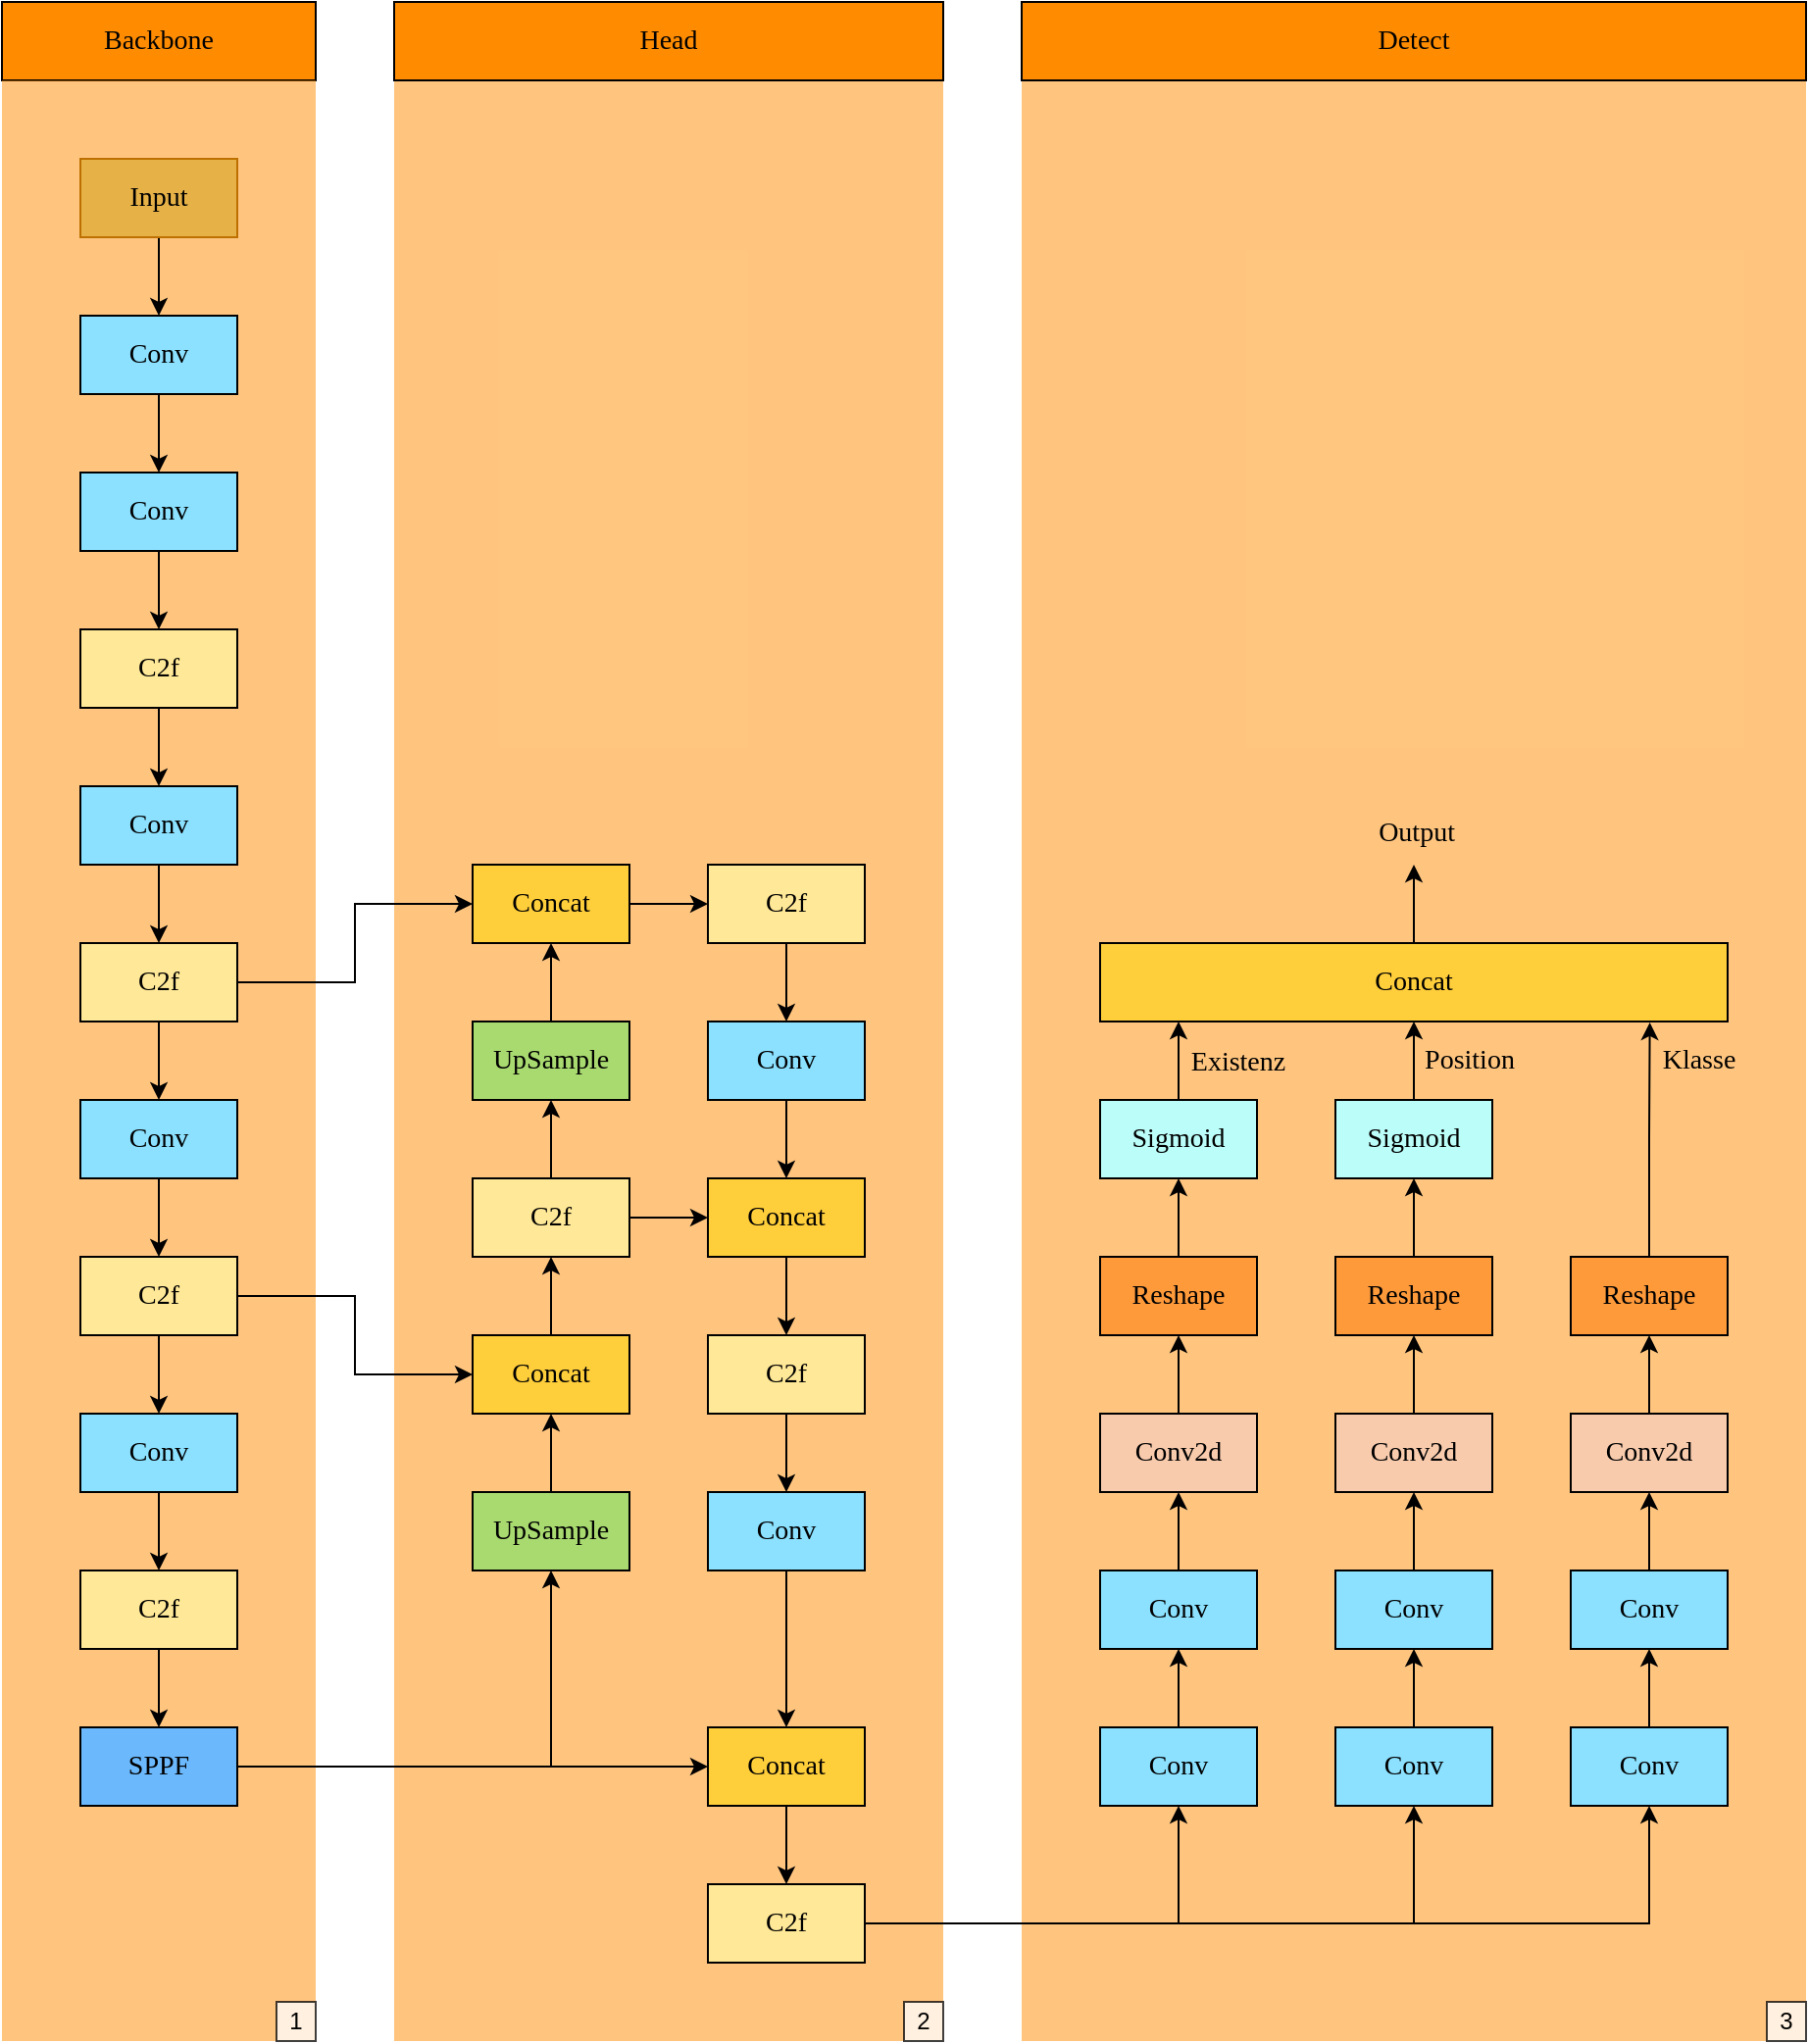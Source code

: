 <mxfile version="26.1.1">
  <diagram name="Page-1" id="Sx1y8OctJ_QJsXsDePiW">
    <mxGraphModel dx="478" dy="279" grid="1" gridSize="10" guides="1" tooltips="1" connect="1" arrows="1" fold="1" page="1" pageScale="1" pageWidth="850" pageHeight="1100" math="0" shadow="0">
      <root>
        <mxCell id="0" />
        <mxCell id="1" parent="0" />
        <mxCell id="Kuy65lUHNoXA_lYycIl7-234" value="" style="whiteSpace=wrap;html=1;fillColor=#FF8C00;dashed=1;opacity=50;fontFamily=Garamond;strokeColor=none;fontSize=14;" parent="1" vertex="1">
          <mxGeometry x="240" y="80" width="280" height="1000" as="geometry" />
        </mxCell>
        <mxCell id="Kuy65lUHNoXA_lYycIl7-235" value="" style="whiteSpace=wrap;html=1;fillColor=#FF8C00;dashed=1;opacity=50;fontFamily=Garamond;strokeColor=none;fontSize=14;" parent="1" vertex="1">
          <mxGeometry x="560" y="80" width="400" height="1000" as="geometry" />
        </mxCell>
        <mxCell id="Kuy65lUHNoXA_lYycIl7-17" value="Backbone" style="rounded=0;whiteSpace=wrap;html=1;fontColor=#000000;fillColor=#FF8C00;fontFamily=Garamond;fontSize=14;" parent="1" vertex="1">
          <mxGeometry x="40" y="40" width="160" height="40" as="geometry" />
        </mxCell>
        <mxCell id="Kuy65lUHNoXA_lYycIl7-233" value="" style="whiteSpace=wrap;html=1;fillColor=#FF8C00;dashed=1;opacity=50;fontFamily=Garamond;strokeColor=none;fontSize=14;" parent="1" vertex="1">
          <mxGeometry x="40" y="80" width="160" height="1000" as="geometry" />
        </mxCell>
        <mxCell id="Kuy65lUHNoXA_lYycIl7-70" value="" style="edgeStyle=orthogonalEdgeStyle;rounded=0;orthogonalLoop=1;jettySize=auto;html=1;fontColor=#000000;fontFamily=Garamond;fontSize=14;" parent="1" source="Kuy65lUHNoXA_lYycIl7-16" target="Kuy65lUHNoXA_lYycIl7-21" edge="1">
          <mxGeometry relative="1" as="geometry" />
        </mxCell>
        <mxCell id="Kuy65lUHNoXA_lYycIl7-16" value="Input" style="rounded=0;whiteSpace=wrap;html=1;fontColor=#000000;fillColor=light-dark(#e6b147, #9a5800);strokeColor=#BD7000;fontFamily=Garamond;fontSize=14;" parent="1" vertex="1">
          <mxGeometry x="80" y="120" width="80" height="40" as="geometry" />
        </mxCell>
        <mxCell id="Kuy65lUHNoXA_lYycIl7-18" value="Head" style="rounded=0;whiteSpace=wrap;html=1;fontColor=#000000;fillColor=#FF8C00;fontFamily=Garamond;fontSize=14;" parent="1" vertex="1">
          <mxGeometry x="240" y="40" width="280" height="40" as="geometry" />
        </mxCell>
        <mxCell id="Kuy65lUHNoXA_lYycIl7-19" value="Detect" style="rounded=0;whiteSpace=wrap;html=1;fillColor=#FF8C00;fontFamily=Garamond;fontSize=14;" parent="1" vertex="1">
          <mxGeometry x="560" y="40" width="400" height="40" as="geometry" />
        </mxCell>
        <mxCell id="Kuy65lUHNoXA_lYycIl7-31" value="" style="edgeStyle=orthogonalEdgeStyle;rounded=0;orthogonalLoop=1;jettySize=auto;html=1;fontColor=#000000;fontFamily=Garamond;fontSize=14;" parent="1" source="Kuy65lUHNoXA_lYycIl7-21" target="Kuy65lUHNoXA_lYycIl7-22" edge="1">
          <mxGeometry relative="1" as="geometry" />
        </mxCell>
        <mxCell id="Kuy65lUHNoXA_lYycIl7-21" value="Conv" style="whiteSpace=wrap;html=1;fillColor=#8BE1FF;fontColor=#000000;fontFamily=Garamond;fontSize=14;" parent="1" vertex="1">
          <mxGeometry x="80" y="200" width="80" height="40" as="geometry" />
        </mxCell>
        <mxCell id="Kuy65lUHNoXA_lYycIl7-32" value="" style="edgeStyle=orthogonalEdgeStyle;rounded=0;orthogonalLoop=1;jettySize=auto;html=1;fontColor=#000000;fontFamily=Garamond;fontSize=14;" parent="1" source="Kuy65lUHNoXA_lYycIl7-22" target="Kuy65lUHNoXA_lYycIl7-23" edge="1">
          <mxGeometry relative="1" as="geometry" />
        </mxCell>
        <mxCell id="Kuy65lUHNoXA_lYycIl7-22" value="Conv" style="whiteSpace=wrap;html=1;fillColor=#8BE1FF;fontColor=#000000;fontFamily=Garamond;fontSize=14;" parent="1" vertex="1">
          <mxGeometry x="80" y="280" width="80" height="40" as="geometry" />
        </mxCell>
        <mxCell id="Kuy65lUHNoXA_lYycIl7-33" style="edgeStyle=orthogonalEdgeStyle;rounded=0;orthogonalLoop=1;jettySize=auto;html=1;fontColor=#000000;fontFamily=Garamond;fontSize=14;" parent="1" source="Kuy65lUHNoXA_lYycIl7-23" target="Kuy65lUHNoXA_lYycIl7-24" edge="1">
          <mxGeometry relative="1" as="geometry" />
        </mxCell>
        <mxCell id="Kuy65lUHNoXA_lYycIl7-23" value="C2f" style="whiteSpace=wrap;html=1;fillColor=#FFE897;fontColor=#000000;fontFamily=Garamond;fontSize=14;" parent="1" vertex="1">
          <mxGeometry x="80" y="360" width="80" height="40" as="geometry" />
        </mxCell>
        <mxCell id="Kuy65lUHNoXA_lYycIl7-34" value="" style="edgeStyle=orthogonalEdgeStyle;rounded=0;orthogonalLoop=1;jettySize=auto;html=1;fontColor=#000000;fontFamily=Garamond;fontSize=14;" parent="1" source="Kuy65lUHNoXA_lYycIl7-24" target="Kuy65lUHNoXA_lYycIl7-25" edge="1">
          <mxGeometry relative="1" as="geometry" />
        </mxCell>
        <mxCell id="Kuy65lUHNoXA_lYycIl7-24" value="Conv" style="whiteSpace=wrap;html=1;fillColor=#8BE1FF;fontColor=#000000;fontFamily=Garamond;fontSize=14;" parent="1" vertex="1">
          <mxGeometry x="80" y="440" width="80" height="40" as="geometry" />
        </mxCell>
        <mxCell id="Kuy65lUHNoXA_lYycIl7-37" style="edgeStyle=orthogonalEdgeStyle;rounded=0;orthogonalLoop=1;jettySize=auto;html=1;exitX=0.5;exitY=1;exitDx=0;exitDy=0;fontColor=#000000;fontFamily=Garamond;fontSize=14;" parent="1" source="Kuy65lUHNoXA_lYycIl7-25" target="Kuy65lUHNoXA_lYycIl7-26" edge="1">
          <mxGeometry relative="1" as="geometry" />
        </mxCell>
        <mxCell id="Kuy65lUHNoXA_lYycIl7-65" style="edgeStyle=orthogonalEdgeStyle;rounded=0;orthogonalLoop=1;jettySize=auto;html=1;entryX=0;entryY=0.5;entryDx=0;entryDy=0;fontColor=#000000;fontFamily=Garamond;fontSize=14;" parent="1" source="Kuy65lUHNoXA_lYycIl7-25" target="Kuy65lUHNoXA_lYycIl7-41" edge="1">
          <mxGeometry relative="1" as="geometry" />
        </mxCell>
        <mxCell id="Kuy65lUHNoXA_lYycIl7-25" value="C2f" style="whiteSpace=wrap;html=1;fillColor=#FFE897;fontColor=#000000;fontFamily=Garamond;fontSize=14;" parent="1" vertex="1">
          <mxGeometry x="80" y="520" width="80" height="40" as="geometry" />
        </mxCell>
        <mxCell id="Kuy65lUHNoXA_lYycIl7-35" value="" style="edgeStyle=orthogonalEdgeStyle;rounded=0;orthogonalLoop=1;jettySize=auto;html=1;fontColor=#000000;fontFamily=Garamond;fontSize=14;" parent="1" source="Kuy65lUHNoXA_lYycIl7-26" target="Kuy65lUHNoXA_lYycIl7-27" edge="1">
          <mxGeometry relative="1" as="geometry" />
        </mxCell>
        <mxCell id="Kuy65lUHNoXA_lYycIl7-26" value="Conv" style="whiteSpace=wrap;html=1;fillColor=#8BE1FF;fontColor=#000000;fontFamily=Garamond;fontSize=14;" parent="1" vertex="1">
          <mxGeometry x="80" y="600" width="80" height="40" as="geometry" />
        </mxCell>
        <mxCell id="Kuy65lUHNoXA_lYycIl7-38" style="edgeStyle=orthogonalEdgeStyle;rounded=0;orthogonalLoop=1;jettySize=auto;html=1;exitX=0.5;exitY=1;exitDx=0;exitDy=0;fontColor=#000000;fontFamily=Garamond;fontSize=14;" parent="1" source="Kuy65lUHNoXA_lYycIl7-27" target="Kuy65lUHNoXA_lYycIl7-28" edge="1">
          <mxGeometry relative="1" as="geometry" />
        </mxCell>
        <mxCell id="Kuy65lUHNoXA_lYycIl7-64" style="edgeStyle=orthogonalEdgeStyle;rounded=0;orthogonalLoop=1;jettySize=auto;html=1;entryX=0;entryY=0.5;entryDx=0;entryDy=0;fontColor=#000000;fontFamily=Garamond;fontSize=14;" parent="1" source="Kuy65lUHNoXA_lYycIl7-27" target="Kuy65lUHNoXA_lYycIl7-44" edge="1">
          <mxGeometry relative="1" as="geometry" />
        </mxCell>
        <mxCell id="Kuy65lUHNoXA_lYycIl7-27" value="C2f" style="whiteSpace=wrap;html=1;fillColor=#FFE897;fontColor=#000000;fontFamily=Garamond;fontSize=14;" parent="1" vertex="1">
          <mxGeometry x="80" y="680" width="80" height="40" as="geometry" />
        </mxCell>
        <mxCell id="Kuy65lUHNoXA_lYycIl7-36" value="" style="edgeStyle=orthogonalEdgeStyle;rounded=0;orthogonalLoop=1;jettySize=auto;html=1;fontColor=#000000;fontFamily=Garamond;fontSize=14;" parent="1" source="Kuy65lUHNoXA_lYycIl7-28" target="Kuy65lUHNoXA_lYycIl7-29" edge="1">
          <mxGeometry relative="1" as="geometry" />
        </mxCell>
        <mxCell id="Kuy65lUHNoXA_lYycIl7-28" value="Conv" style="whiteSpace=wrap;html=1;fillColor=#8BE1FF;fontColor=#000000;fontFamily=Garamond;fontSize=14;" parent="1" vertex="1">
          <mxGeometry x="80" y="760" width="80" height="40" as="geometry" />
        </mxCell>
        <mxCell id="Kuy65lUHNoXA_lYycIl7-39" value="" style="edgeStyle=orthogonalEdgeStyle;rounded=0;orthogonalLoop=1;jettySize=auto;html=1;fontColor=#000000;fontFamily=Garamond;fontSize=14;" parent="1" source="Kuy65lUHNoXA_lYycIl7-29" target="Kuy65lUHNoXA_lYycIl7-30" edge="1">
          <mxGeometry relative="1" as="geometry" />
        </mxCell>
        <mxCell id="Kuy65lUHNoXA_lYycIl7-29" value="C2f" style="whiteSpace=wrap;html=1;fillColor=#FFE897;fontColor=#000000;fontFamily=Garamond;fontSize=14;" parent="1" vertex="1">
          <mxGeometry x="80" y="840" width="80" height="40" as="geometry" />
        </mxCell>
        <mxCell id="Kuy65lUHNoXA_lYycIl7-66" style="edgeStyle=orthogonalEdgeStyle;rounded=0;orthogonalLoop=1;jettySize=auto;html=1;fontColor=#000000;fontFamily=Garamond;fontSize=14;" parent="1" source="Kuy65lUHNoXA_lYycIl7-30" target="Kuy65lUHNoXA_lYycIl7-43" edge="1">
          <mxGeometry relative="1" as="geometry" />
        </mxCell>
        <mxCell id="Kuy65lUHNoXA_lYycIl7-68" style="edgeStyle=orthogonalEdgeStyle;rounded=0;orthogonalLoop=1;jettySize=auto;html=1;entryX=0;entryY=0.5;entryDx=0;entryDy=0;fontColor=#000000;fontFamily=Garamond;fontSize=14;" parent="1" source="Kuy65lUHNoXA_lYycIl7-30" target="Kuy65lUHNoXA_lYycIl7-57" edge="1">
          <mxGeometry relative="1" as="geometry" />
        </mxCell>
        <mxCell id="Kuy65lUHNoXA_lYycIl7-30" value="SPPF" style="whiteSpace=wrap;html=1;fillColor=#6BB8FC;fontColor=#000000;fontFamily=Garamond;fontSize=14;" parent="1" vertex="1">
          <mxGeometry x="80" y="920" width="80" height="40" as="geometry" />
        </mxCell>
        <mxCell id="Kuy65lUHNoXA_lYycIl7-49" value="" style="edgeStyle=orthogonalEdgeStyle;rounded=0;orthogonalLoop=1;jettySize=auto;html=1;fontColor=#000000;fontFamily=Garamond;fontSize=14;" parent="1" source="Kuy65lUHNoXA_lYycIl7-40" target="Kuy65lUHNoXA_lYycIl7-41" edge="1">
          <mxGeometry relative="1" as="geometry" />
        </mxCell>
        <mxCell id="Kuy65lUHNoXA_lYycIl7-40" value="UpSample" style="whiteSpace=wrap;html=1;fontColor=#000000;fillColor=#A9DA70;fontFamily=Garamond;fontSize=14;" parent="1" vertex="1">
          <mxGeometry x="280" y="560" width="80" height="40" as="geometry" />
        </mxCell>
        <mxCell id="Kuy65lUHNoXA_lYycIl7-50" value="" style="edgeStyle=orthogonalEdgeStyle;rounded=0;orthogonalLoop=1;jettySize=auto;html=1;fontColor=#000000;fontFamily=Garamond;fontSize=14;" parent="1" source="Kuy65lUHNoXA_lYycIl7-41" target="Kuy65lUHNoXA_lYycIl7-42" edge="1">
          <mxGeometry relative="1" as="geometry" />
        </mxCell>
        <mxCell id="Kuy65lUHNoXA_lYycIl7-41" value="Concat" style="whiteSpace=wrap;html=1;fontColor=#000000;fillColor=#FFCE3B;fontFamily=Garamond;fontSize=14;" parent="1" vertex="1">
          <mxGeometry x="280" y="480" width="80" height="40" as="geometry" />
        </mxCell>
        <mxCell id="Kuy65lUHNoXA_lYycIl7-62" value="" style="edgeStyle=orthogonalEdgeStyle;rounded=0;orthogonalLoop=1;jettySize=auto;html=1;fontColor=#000000;fontFamily=Garamond;fontSize=14;" parent="1" source="Kuy65lUHNoXA_lYycIl7-42" target="Kuy65lUHNoXA_lYycIl7-53" edge="1">
          <mxGeometry relative="1" as="geometry" />
        </mxCell>
        <mxCell id="Kuy65lUHNoXA_lYycIl7-42" value="C2f" style="whiteSpace=wrap;html=1;fillColor=#FFE897;fontColor=#000000;fontFamily=Garamond;fontSize=14;" parent="1" vertex="1">
          <mxGeometry x="400" y="480" width="80" height="40" as="geometry" />
        </mxCell>
        <mxCell id="Kuy65lUHNoXA_lYycIl7-46" value="" style="edgeStyle=orthogonalEdgeStyle;rounded=0;orthogonalLoop=1;jettySize=auto;html=1;fontColor=#000000;fontFamily=Garamond;fontSize=14;" parent="1" source="Kuy65lUHNoXA_lYycIl7-43" target="Kuy65lUHNoXA_lYycIl7-44" edge="1">
          <mxGeometry relative="1" as="geometry" />
        </mxCell>
        <mxCell id="Kuy65lUHNoXA_lYycIl7-43" value="UpSample" style="whiteSpace=wrap;html=1;fontColor=#000000;fillColor=#A9DA70;fontFamily=Garamond;fontSize=14;" parent="1" vertex="1">
          <mxGeometry x="280" y="800" width="80" height="40" as="geometry" />
        </mxCell>
        <mxCell id="Kuy65lUHNoXA_lYycIl7-47" value="" style="edgeStyle=orthogonalEdgeStyle;rounded=0;orthogonalLoop=1;jettySize=auto;html=1;fontColor=#000000;fontFamily=Garamond;fontSize=14;" parent="1" source="Kuy65lUHNoXA_lYycIl7-44" target="Kuy65lUHNoXA_lYycIl7-45" edge="1">
          <mxGeometry relative="1" as="geometry" />
        </mxCell>
        <mxCell id="Kuy65lUHNoXA_lYycIl7-44" value="Concat" style="whiteSpace=wrap;html=1;fontColor=#000000;fillColor=#FFCE3B;fontFamily=Garamond;fontSize=14;" parent="1" vertex="1">
          <mxGeometry x="280" y="720" width="80" height="40" as="geometry" />
        </mxCell>
        <mxCell id="Kuy65lUHNoXA_lYycIl7-48" value="" style="edgeStyle=orthogonalEdgeStyle;rounded=0;orthogonalLoop=1;jettySize=auto;html=1;fontColor=#000000;fontFamily=Garamond;fontSize=14;" parent="1" source="Kuy65lUHNoXA_lYycIl7-45" target="Kuy65lUHNoXA_lYycIl7-40" edge="1">
          <mxGeometry relative="1" as="geometry" />
        </mxCell>
        <mxCell id="Kuy65lUHNoXA_lYycIl7-67" style="edgeStyle=orthogonalEdgeStyle;rounded=0;orthogonalLoop=1;jettySize=auto;html=1;entryX=0;entryY=0.5;entryDx=0;entryDy=0;fontColor=#000000;fontFamily=Garamond;fontSize=14;" parent="1" source="Kuy65lUHNoXA_lYycIl7-45" target="Kuy65lUHNoXA_lYycIl7-51" edge="1">
          <mxGeometry relative="1" as="geometry" />
        </mxCell>
        <mxCell id="Kuy65lUHNoXA_lYycIl7-45" value="C2f" style="whiteSpace=wrap;html=1;fillColor=#FFE897;fontColor=#000000;fontFamily=Garamond;fontSize=14;" parent="1" vertex="1">
          <mxGeometry x="280" y="640" width="80" height="40" as="geometry" />
        </mxCell>
        <mxCell id="Kuy65lUHNoXA_lYycIl7-55" value="" style="edgeStyle=orthogonalEdgeStyle;rounded=0;orthogonalLoop=1;jettySize=auto;html=1;fontColor=#000000;fontFamily=Garamond;fontSize=14;" parent="1" source="Kuy65lUHNoXA_lYycIl7-51" target="Kuy65lUHNoXA_lYycIl7-52" edge="1">
          <mxGeometry relative="1" as="geometry" />
        </mxCell>
        <mxCell id="Kuy65lUHNoXA_lYycIl7-51" value="Concat" style="whiteSpace=wrap;html=1;fontColor=#000000;fillColor=#FFCE3B;fontFamily=Garamond;fontSize=14;" parent="1" vertex="1">
          <mxGeometry x="400" y="640" width="80" height="40" as="geometry" />
        </mxCell>
        <mxCell id="Kuy65lUHNoXA_lYycIl7-61" value="" style="edgeStyle=orthogonalEdgeStyle;rounded=0;orthogonalLoop=1;jettySize=auto;html=1;fontColor=#000000;fontFamily=Garamond;fontSize=14;" parent="1" source="Kuy65lUHNoXA_lYycIl7-52" target="Kuy65lUHNoXA_lYycIl7-60" edge="1">
          <mxGeometry relative="1" as="geometry" />
        </mxCell>
        <mxCell id="Kuy65lUHNoXA_lYycIl7-52" value="C2f" style="whiteSpace=wrap;html=1;fillColor=#FFE897;fontColor=#000000;fontFamily=Garamond;fontSize=14;" parent="1" vertex="1">
          <mxGeometry x="400" y="720" width="80" height="40" as="geometry" />
        </mxCell>
        <mxCell id="Kuy65lUHNoXA_lYycIl7-54" value="" style="edgeStyle=orthogonalEdgeStyle;rounded=0;orthogonalLoop=1;jettySize=auto;html=1;fontColor=#000000;fontFamily=Garamond;fontSize=14;" parent="1" source="Kuy65lUHNoXA_lYycIl7-53" target="Kuy65lUHNoXA_lYycIl7-51" edge="1">
          <mxGeometry relative="1" as="geometry" />
        </mxCell>
        <mxCell id="Kuy65lUHNoXA_lYycIl7-53" value="Conv" style="whiteSpace=wrap;html=1;fillColor=#8BE1FF;fontColor=#000000;fontFamily=Garamond;fontSize=14;" parent="1" vertex="1">
          <mxGeometry x="400" y="560" width="80" height="40" as="geometry" />
        </mxCell>
        <mxCell id="Kuy65lUHNoXA_lYycIl7-56" value="" style="edgeStyle=orthogonalEdgeStyle;rounded=0;orthogonalLoop=1;jettySize=auto;html=1;fontColor=#000000;fontFamily=Garamond;fontSize=14;" parent="1" source="Kuy65lUHNoXA_lYycIl7-57" target="Kuy65lUHNoXA_lYycIl7-58" edge="1">
          <mxGeometry relative="1" as="geometry" />
        </mxCell>
        <mxCell id="Kuy65lUHNoXA_lYycIl7-57" value="Concat" style="whiteSpace=wrap;html=1;fontColor=#000000;fillColor=#FFCE3B;fontFamily=Garamond;fontSize=14;" parent="1" vertex="1">
          <mxGeometry x="400" y="920" width="80" height="40" as="geometry" />
        </mxCell>
        <mxCell id="Kuy65lUHNoXA_lYycIl7-72" value="" style="edgeStyle=orthogonalEdgeStyle;rounded=0;orthogonalLoop=1;jettySize=auto;html=1;fontFamily=Garamond;fontSize=14;" parent="1" source="Kuy65lUHNoXA_lYycIl7-58" target="Kuy65lUHNoXA_lYycIl7-71" edge="1">
          <mxGeometry relative="1" as="geometry" />
        </mxCell>
        <mxCell id="Kuy65lUHNoXA_lYycIl7-105" style="edgeStyle=orthogonalEdgeStyle;rounded=0;orthogonalLoop=1;jettySize=auto;html=1;fontFamily=Garamond;fontSize=14;" parent="1" source="Kuy65lUHNoXA_lYycIl7-58" target="Kuy65lUHNoXA_lYycIl7-85" edge="1">
          <mxGeometry relative="1" as="geometry" />
        </mxCell>
        <mxCell id="Kuy65lUHNoXA_lYycIl7-106" style="edgeStyle=orthogonalEdgeStyle;rounded=0;orthogonalLoop=1;jettySize=auto;html=1;fontFamily=Garamond;fontSize=14;" parent="1" source="Kuy65lUHNoXA_lYycIl7-58" target="Kuy65lUHNoXA_lYycIl7-94" edge="1">
          <mxGeometry relative="1" as="geometry" />
        </mxCell>
        <mxCell id="Kuy65lUHNoXA_lYycIl7-58" value="C2f" style="whiteSpace=wrap;html=1;fillColor=#FFE897;fontColor=#000000;fontFamily=Garamond;fontSize=14;" parent="1" vertex="1">
          <mxGeometry x="400" y="1000" width="80" height="40" as="geometry" />
        </mxCell>
        <mxCell id="Kuy65lUHNoXA_lYycIl7-59" value="" style="edgeStyle=orthogonalEdgeStyle;rounded=0;orthogonalLoop=1;jettySize=auto;html=1;fontColor=#000000;fontFamily=Garamond;fontSize=14;" parent="1" source="Kuy65lUHNoXA_lYycIl7-60" target="Kuy65lUHNoXA_lYycIl7-57" edge="1">
          <mxGeometry relative="1" as="geometry" />
        </mxCell>
        <mxCell id="Kuy65lUHNoXA_lYycIl7-60" value="Conv" style="whiteSpace=wrap;html=1;fillColor=#8BE1FF;fontColor=#000000;fontFamily=Garamond;fontSize=14;" parent="1" vertex="1">
          <mxGeometry x="400" y="800" width="80" height="40" as="geometry" />
        </mxCell>
        <mxCell id="Kuy65lUHNoXA_lYycIl7-80" value="" style="edgeStyle=orthogonalEdgeStyle;rounded=0;orthogonalLoop=1;jettySize=auto;html=1;fontColor=#000000;fontFamily=Garamond;fontSize=14;" parent="1" source="Kuy65lUHNoXA_lYycIl7-71" target="Kuy65lUHNoXA_lYycIl7-73" edge="1">
          <mxGeometry relative="1" as="geometry" />
        </mxCell>
        <mxCell id="Kuy65lUHNoXA_lYycIl7-71" value="Conv" style="whiteSpace=wrap;html=1;fillColor=#8BE1FF;fontColor=#000000;fontFamily=Garamond;fontSize=14;" parent="1" vertex="1">
          <mxGeometry x="600" y="920" width="80" height="40" as="geometry" />
        </mxCell>
        <mxCell id="Kuy65lUHNoXA_lYycIl7-79" value="" style="edgeStyle=orthogonalEdgeStyle;rounded=0;orthogonalLoop=1;jettySize=auto;html=1;fontColor=#000000;fontFamily=Garamond;fontSize=14;" parent="1" source="Kuy65lUHNoXA_lYycIl7-73" target="Kuy65lUHNoXA_lYycIl7-74" edge="1">
          <mxGeometry relative="1" as="geometry" />
        </mxCell>
        <mxCell id="Kuy65lUHNoXA_lYycIl7-73" value="Conv" style="whiteSpace=wrap;html=1;fillColor=#8BE1FF;fontColor=#000000;fontFamily=Garamond;fontSize=14;" parent="1" vertex="1">
          <mxGeometry x="600" y="840" width="80" height="40" as="geometry" />
        </mxCell>
        <mxCell id="Kuy65lUHNoXA_lYycIl7-78" value="" style="edgeStyle=orthogonalEdgeStyle;rounded=0;orthogonalLoop=1;jettySize=auto;html=1;fontColor=#000000;fontFamily=Garamond;fontSize=14;" parent="1" source="Kuy65lUHNoXA_lYycIl7-74" target="Kuy65lUHNoXA_lYycIl7-75" edge="1">
          <mxGeometry relative="1" as="geometry" />
        </mxCell>
        <mxCell id="Kuy65lUHNoXA_lYycIl7-74" value="Conv2d" style="whiteSpace=wrap;html=1;fontColor=#000000;fillColor=#F8CBAD;fontFamily=Garamond;fontSize=14;" parent="1" vertex="1">
          <mxGeometry x="600" y="760" width="80" height="40" as="geometry" />
        </mxCell>
        <mxCell id="Kuy65lUHNoXA_lYycIl7-81" value="Concat" style="whiteSpace=wrap;html=1;fontColor=#000000;fillColor=#FFCE3B;fontFamily=Garamond;fontSize=14;" parent="1" vertex="1">
          <mxGeometry x="600" y="520" width="320" height="40" as="geometry" />
        </mxCell>
        <mxCell id="Kuy65lUHNoXA_lYycIl7-77" value="" style="edgeStyle=orthogonalEdgeStyle;rounded=0;orthogonalLoop=1;jettySize=auto;html=1;fontColor=#000000;fontFamily=Garamond;fontSize=14;" parent="1" source="Kuy65lUHNoXA_lYycIl7-75" target="Kuy65lUHNoXA_lYycIl7-76" edge="1">
          <mxGeometry relative="1" as="geometry" />
        </mxCell>
        <mxCell id="Kuy65lUHNoXA_lYycIl7-75" value="Reshape" style="whiteSpace=wrap;html=1;fontColor=#000000;fillColor=#FF9A3B;fontFamily=Garamond;fontSize=14;" parent="1" vertex="1">
          <mxGeometry x="600" y="680" width="80" height="40" as="geometry" />
        </mxCell>
        <mxCell id="Kuy65lUHNoXA_lYycIl7-238" style="edgeStyle=orthogonalEdgeStyle;rounded=0;orthogonalLoop=1;jettySize=auto;html=1;fontFamily=Garamond;fontSize=14;" parent="1" source="Kuy65lUHNoXA_lYycIl7-76" edge="1">
          <mxGeometry relative="1" as="geometry">
            <mxPoint x="640" y="560" as="targetPoint" />
          </mxGeometry>
        </mxCell>
        <mxCell id="Kuy65lUHNoXA_lYycIl7-239" value="Existenz" style="edgeLabel;html=1;align=center;verticalAlign=middle;resizable=0;points=[];labelBackgroundColor=none;horizontal=1;fontSize=14;fontFamily=Garamond;" parent="Kuy65lUHNoXA_lYycIl7-238" vertex="1" connectable="0">
          <mxGeometry x="0.138" relative="1" as="geometry">
            <mxPoint x="29" y="3" as="offset" />
          </mxGeometry>
        </mxCell>
        <mxCell id="Kuy65lUHNoXA_lYycIl7-76" value="Sigmoid" style="whiteSpace=wrap;html=1;fontColor=#000000;fillColor=#BBFDF9;fontFamily=Garamond;fontSize=14;" parent="1" vertex="1">
          <mxGeometry x="600" y="600" width="80" height="40" as="geometry" />
        </mxCell>
        <mxCell id="Kuy65lUHNoXA_lYycIl7-232" style="edgeStyle=orthogonalEdgeStyle;rounded=0;orthogonalLoop=1;jettySize=auto;html=1;fontFamily=Garamond;fontSize=14;" parent="1" source="Kuy65lUHNoXA_lYycIl7-81" edge="1">
          <mxGeometry relative="1" as="geometry">
            <mxPoint x="760" y="480" as="targetPoint" />
          </mxGeometry>
        </mxCell>
        <mxCell id="Kuy65lUHNoXA_lYycIl7-240" value="Output" style="edgeLabel;html=1;align=center;verticalAlign=middle;resizable=0;points=[];fontSize=14;labelBackgroundColor=none;fontFamily=Garamond;" parent="Kuy65lUHNoXA_lYycIl7-232" vertex="1" connectable="0">
          <mxGeometry x="0.312" relative="1" as="geometry">
            <mxPoint y="-30" as="offset" />
          </mxGeometry>
        </mxCell>
        <mxCell id="Kuy65lUHNoXA_lYycIl7-84" value="" style="edgeStyle=orthogonalEdgeStyle;rounded=0;orthogonalLoop=1;jettySize=auto;html=1;fontColor=#000000;fontFamily=Garamond;fontSize=14;" parent="1" source="Kuy65lUHNoXA_lYycIl7-85" target="Kuy65lUHNoXA_lYycIl7-87" edge="1">
          <mxGeometry relative="1" as="geometry" />
        </mxCell>
        <mxCell id="Kuy65lUHNoXA_lYycIl7-85" value="Conv" style="whiteSpace=wrap;html=1;fillColor=#8BE1FF;fontColor=#000000;fontFamily=Garamond;fontSize=14;" parent="1" vertex="1">
          <mxGeometry x="720" y="920" width="80" height="40" as="geometry" />
        </mxCell>
        <mxCell id="Kuy65lUHNoXA_lYycIl7-86" value="" style="edgeStyle=orthogonalEdgeStyle;rounded=0;orthogonalLoop=1;jettySize=auto;html=1;fontColor=#000000;fontFamily=Garamond;fontSize=14;" parent="1" source="Kuy65lUHNoXA_lYycIl7-87" target="Kuy65lUHNoXA_lYycIl7-89" edge="1">
          <mxGeometry relative="1" as="geometry" />
        </mxCell>
        <mxCell id="Kuy65lUHNoXA_lYycIl7-87" value="Conv" style="whiteSpace=wrap;html=1;fillColor=#8BE1FF;fontColor=#000000;fontFamily=Garamond;fontSize=14;" parent="1" vertex="1">
          <mxGeometry x="720" y="840" width="80" height="40" as="geometry" />
        </mxCell>
        <mxCell id="Kuy65lUHNoXA_lYycIl7-88" value="" style="edgeStyle=orthogonalEdgeStyle;rounded=0;orthogonalLoop=1;jettySize=auto;html=1;fontColor=#000000;fontFamily=Garamond;fontSize=14;" parent="1" source="Kuy65lUHNoXA_lYycIl7-89" target="Kuy65lUHNoXA_lYycIl7-91" edge="1">
          <mxGeometry relative="1" as="geometry" />
        </mxCell>
        <mxCell id="Kuy65lUHNoXA_lYycIl7-89" value="Conv2d" style="whiteSpace=wrap;html=1;fontColor=#000000;fillColor=#F8CBAD;fontFamily=Garamond;fontSize=14;" parent="1" vertex="1">
          <mxGeometry x="720" y="760" width="80" height="40" as="geometry" />
        </mxCell>
        <mxCell id="Kuy65lUHNoXA_lYycIl7-90" value="" style="edgeStyle=orthogonalEdgeStyle;rounded=0;orthogonalLoop=1;jettySize=auto;html=1;fontColor=#000000;fontFamily=Garamond;fontSize=14;" parent="1" source="Kuy65lUHNoXA_lYycIl7-91" target="Kuy65lUHNoXA_lYycIl7-92" edge="1">
          <mxGeometry relative="1" as="geometry" />
        </mxCell>
        <mxCell id="Kuy65lUHNoXA_lYycIl7-91" value="Reshape" style="whiteSpace=wrap;html=1;fontColor=#000000;fillColor=#FF9A3B;fontFamily=Garamond;fontSize=14;" parent="1" vertex="1">
          <mxGeometry x="720" y="680" width="80" height="40" as="geometry" />
        </mxCell>
        <mxCell id="Kuy65lUHNoXA_lYycIl7-104" value="" style="edgeStyle=orthogonalEdgeStyle;rounded=0;orthogonalLoop=1;jettySize=auto;html=1;fontFamily=Garamond;fontSize=14;" parent="1" source="Kuy65lUHNoXA_lYycIl7-92" target="Kuy65lUHNoXA_lYycIl7-81" edge="1">
          <mxGeometry relative="1" as="geometry" />
        </mxCell>
        <mxCell id="Kuy65lUHNoXA_lYycIl7-108" value="Position" style="edgeLabel;html=1;align=center;verticalAlign=middle;resizable=0;points=[];labelBackgroundColor=none;horizontal=1;fontSize=14;fontFamily=Garamond;" parent="Kuy65lUHNoXA_lYycIl7-104" vertex="1" connectable="0">
          <mxGeometry x="0.119" y="1" relative="1" as="geometry">
            <mxPoint x="29" y="2" as="offset" />
          </mxGeometry>
        </mxCell>
        <mxCell id="Kuy65lUHNoXA_lYycIl7-92" value="Sigmoid" style="whiteSpace=wrap;html=1;fontColor=#000000;fillColor=#BBFDF9;fontFamily=Garamond;fontSize=14;" parent="1" vertex="1">
          <mxGeometry x="720" y="600" width="80" height="40" as="geometry" />
        </mxCell>
        <mxCell id="Kuy65lUHNoXA_lYycIl7-93" value="" style="edgeStyle=orthogonalEdgeStyle;rounded=0;orthogonalLoop=1;jettySize=auto;html=1;fontColor=#000000;fontFamily=Garamond;fontSize=14;" parent="1" source="Kuy65lUHNoXA_lYycIl7-94" target="Kuy65lUHNoXA_lYycIl7-96" edge="1">
          <mxGeometry relative="1" as="geometry" />
        </mxCell>
        <mxCell id="Kuy65lUHNoXA_lYycIl7-94" value="Conv" style="whiteSpace=wrap;html=1;fillColor=#8BE1FF;fontColor=#000000;fontFamily=Garamond;fontSize=14;" parent="1" vertex="1">
          <mxGeometry x="840" y="920" width="80" height="40" as="geometry" />
        </mxCell>
        <mxCell id="Kuy65lUHNoXA_lYycIl7-95" value="" style="edgeStyle=orthogonalEdgeStyle;rounded=0;orthogonalLoop=1;jettySize=auto;html=1;fontColor=#000000;fontFamily=Garamond;fontSize=14;" parent="1" source="Kuy65lUHNoXA_lYycIl7-96" target="Kuy65lUHNoXA_lYycIl7-98" edge="1">
          <mxGeometry relative="1" as="geometry" />
        </mxCell>
        <mxCell id="Kuy65lUHNoXA_lYycIl7-96" value="Conv" style="whiteSpace=wrap;html=1;fillColor=#8BE1FF;fontColor=#000000;fontFamily=Garamond;fontSize=14;" parent="1" vertex="1">
          <mxGeometry x="840" y="840" width="80" height="40" as="geometry" />
        </mxCell>
        <mxCell id="Kuy65lUHNoXA_lYycIl7-97" value="" style="edgeStyle=orthogonalEdgeStyle;rounded=0;orthogonalLoop=1;jettySize=auto;html=1;fontColor=#000000;fontFamily=Garamond;fontSize=14;" parent="1" source="Kuy65lUHNoXA_lYycIl7-98" target="Kuy65lUHNoXA_lYycIl7-100" edge="1">
          <mxGeometry relative="1" as="geometry" />
        </mxCell>
        <mxCell id="Kuy65lUHNoXA_lYycIl7-98" value="Conv2d" style="whiteSpace=wrap;html=1;fontColor=#000000;fillColor=#F8CBAD;fontFamily=Garamond;fontSize=14;" parent="1" vertex="1">
          <mxGeometry x="840" y="760" width="80" height="40" as="geometry" />
        </mxCell>
        <mxCell id="Kuy65lUHNoXA_lYycIl7-100" value="Reshape" style="whiteSpace=wrap;html=1;fontColor=#000000;fillColor=#FF9A3B;fontFamily=Garamond;fontSize=14;" parent="1" vertex="1">
          <mxGeometry x="840" y="680" width="80" height="40" as="geometry" />
        </mxCell>
        <mxCell id="Kuy65lUHNoXA_lYycIl7-103" style="edgeStyle=orthogonalEdgeStyle;rounded=0;orthogonalLoop=1;jettySize=auto;html=1;entryX=0.876;entryY=1.012;entryDx=0;entryDy=0;entryPerimeter=0;fontFamily=Garamond;fontSize=14;" parent="1" source="Kuy65lUHNoXA_lYycIl7-100" target="Kuy65lUHNoXA_lYycIl7-81" edge="1">
          <mxGeometry relative="1" as="geometry" />
        </mxCell>
        <mxCell id="Kuy65lUHNoXA_lYycIl7-109" value="Klasse" style="edgeLabel;html=1;align=center;verticalAlign=middle;resizable=0;points=[];labelBackgroundColor=none;horizontal=1;fontSize=14;fontFamily=Garamond;" parent="Kuy65lUHNoXA_lYycIl7-103" vertex="1" connectable="0">
          <mxGeometry x="0.292" relative="1" as="geometry">
            <mxPoint x="24" y="-23" as="offset" />
          </mxGeometry>
        </mxCell>
        <mxCell id="Xc5o_W9a4rZVm5dtzrcJ-1" value="1" style="whiteSpace=wrap;html=1;opacity=75;" vertex="1" parent="1">
          <mxGeometry x="180" y="1060" width="20" height="20" as="geometry" />
        </mxCell>
        <mxCell id="Xc5o_W9a4rZVm5dtzrcJ-2" value="2" style="whiteSpace=wrap;html=1;opacity=75;" vertex="1" parent="1">
          <mxGeometry x="500" y="1060" width="20" height="20" as="geometry" />
        </mxCell>
        <mxCell id="Xc5o_W9a4rZVm5dtzrcJ-3" value="3" style="whiteSpace=wrap;html=1;opacity=75;" vertex="1" parent="1">
          <mxGeometry x="940" y="1060" width="20" height="20" as="geometry" />
        </mxCell>
      </root>
    </mxGraphModel>
  </diagram>
</mxfile>

